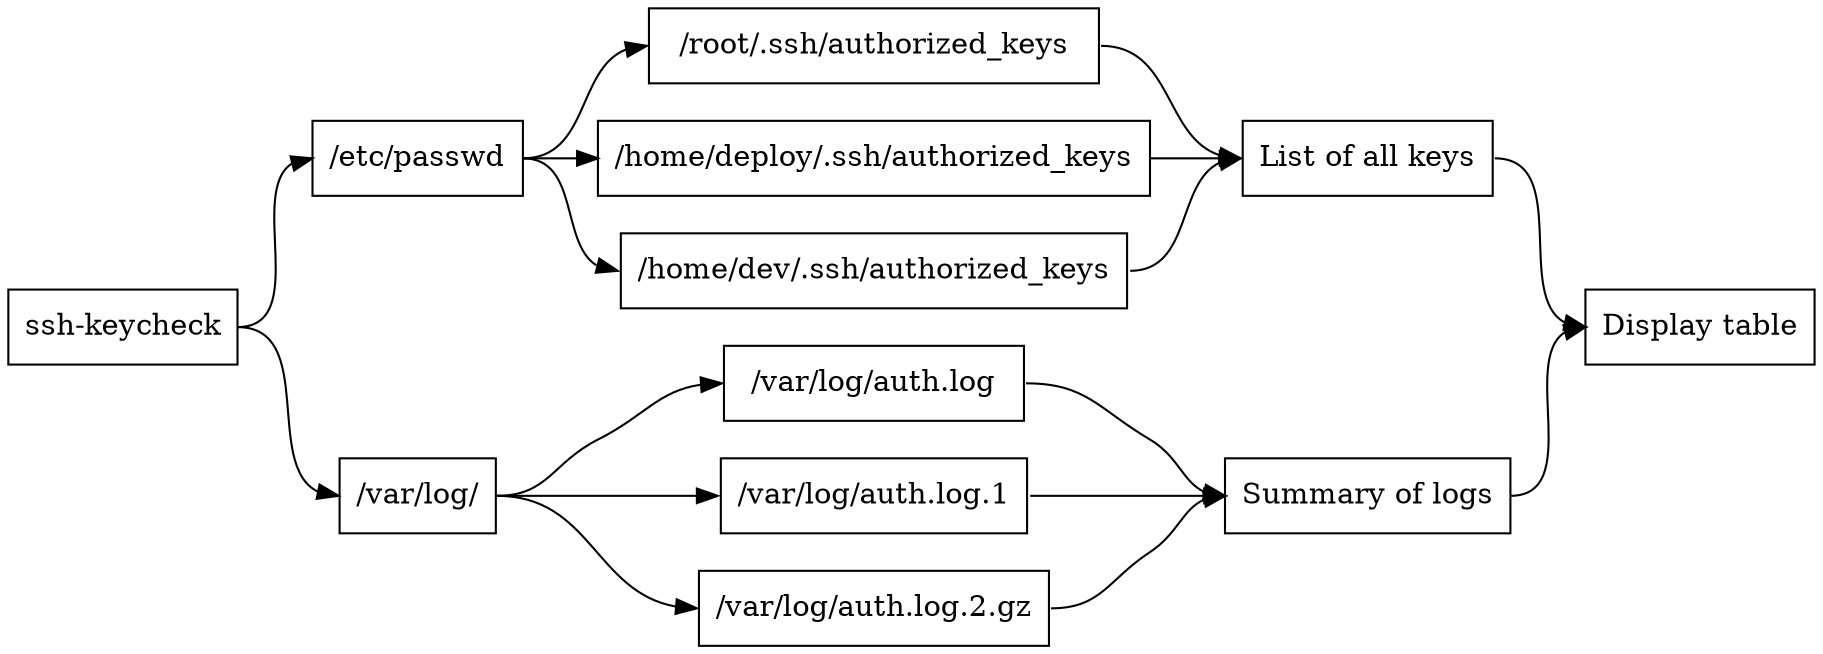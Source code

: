 digraph execution {
    rankdir="LR";

    node [shape="box"];

    start [label="ssh-keycheck"];
    passwd [label="/etc/passwd" group=g1];
    keys1 [label="/root/.ssh/authorized_keys" width=3];
    keys2 [label="/home/deploy/.ssh/authorized_keys" width=3 group=g1];
    keys3 [label="/home/dev/.ssh/authorized_keys" width=3];
    logs [label="/var/log/" group=g2];
    authlog1 [label="/var/log/auth.log" width=2];
    authlog2 [label="/var/log/auth.log.1" width=2 group=g2];
    authlog3 [label="/var/log/auth.log.2.gz" width=2];
    keylist [label="List of all keys" group=g1];
    mergelogs [label="Summary of logs" group=g2];
    display [label="Display table"];

    start -> {passwd, logs} [headport=w tailport=e];
    passwd -> {keys1, keys2, keys3} -> keylist [headport=w tailport=e];
    logs -> {authlog1, authlog2, authlog3} -> mergelogs [headport=w tailport=e];
    {keylist, mergelogs} -> display [headport=w tailport=e];
}
